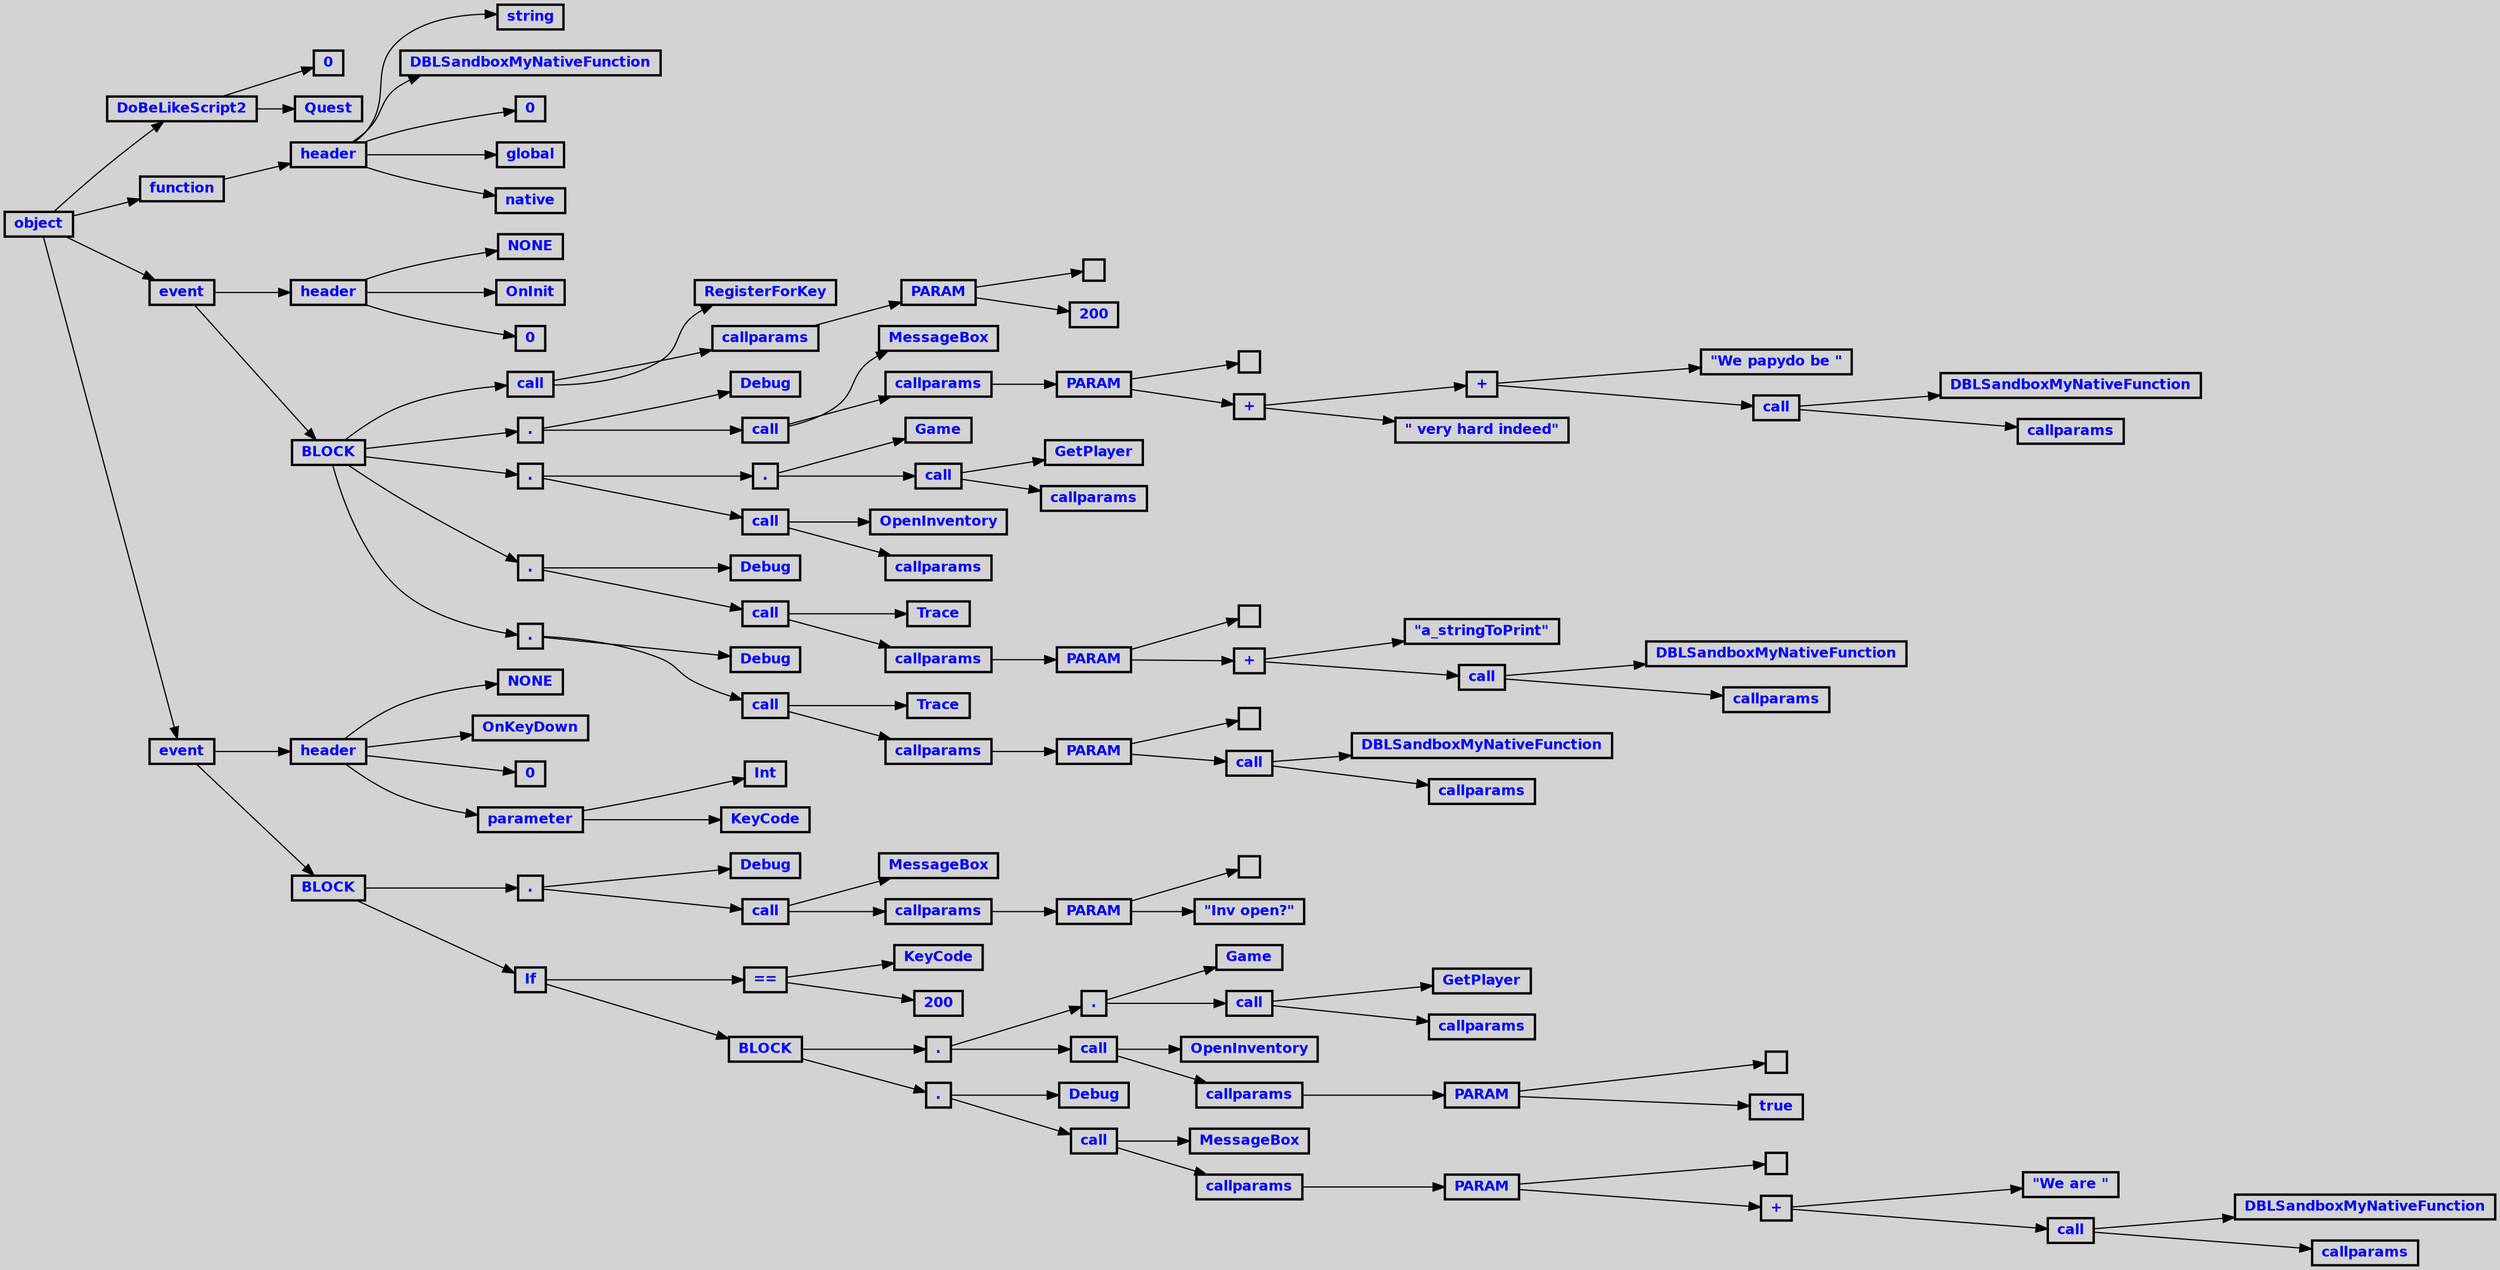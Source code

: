 digraph {
 ordering=out;
 ranksep=.4
 rankdir=LR
 bgcolor="lightgrey";
 node [shape=box, fixedsize=false, fontsize=12, fontname="Helvetica-bold", fontcolor="blue"
       width=.25, height=.25, color="black", style="bold"]
 n0 [label="object"];
 n1 [label="DoBeLikeScript2"];
 n1 [label="DoBeLikeScript2"];
 n2 [label="0"];
 n3 [label="Quest"];
 n4 [label="function"];
 n4 [label="function"];
 n5 [label="header"];
 n5 [label="header"];
 n6 [label="string"];
 n7 [label="DBLSandboxMyNativeFunction"];
 n8 [label="0"];
 n9 [label="global"];
 n10 [label="native"];
 n11 [label="event"];
 n11 [label="event"];
 n12 [label="header"];
 n12 [label="header"];
 n13 [label="NONE"];
 n14 [label="OnInit"];
 n15 [label="0"];
 n16 [label="BLOCK"];
 n16 [label="BLOCK"];
 n17 [label="call"];
 n17 [label="call"];
 n18 [label="RegisterForKey"];
 n19 [label="callparams"];
 n19 [label="callparams"];
 n20 [label="PARAM"];
 n20 [label="PARAM"];
 n21 [label=""];
 n22 [label="200"];
 n23 [label="."];
 n23 [label="."];
 n24 [label="Debug"];
 n25 [label="call"];
 n25 [label="call"];
 n26 [label="MessageBox"];
 n27 [label="callparams"];
 n27 [label="callparams"];
 n28 [label="PARAM"];
 n28 [label="PARAM"];
 n29 [label=""];
 n30 [label="+"];
 n30 [label="+"];
 n31 [label="+"];
 n31 [label="+"];
 n32 [label="\"We papydo be \""];
 n33 [label="call"];
 n33 [label="call"];
 n34 [label="DBLSandboxMyNativeFunction"];
 n35 [label="callparams"];
 n36 [label="\" very hard indeed\""];
 n37 [label="."];
 n37 [label="."];
 n38 [label="."];
 n38 [label="."];
 n39 [label="Game"];
 n40 [label="call"];
 n40 [label="call"];
 n41 [label="GetPlayer"];
 n42 [label="callparams"];
 n43 [label="call"];
 n43 [label="call"];
 n44 [label="OpenInventory"];
 n45 [label="callparams"];
 n46 [label="."];
 n46 [label="."];
 n47 [label="Debug"];
 n48 [label="call"];
 n48 [label="call"];
 n49 [label="Trace"];
 n50 [label="callparams"];
 n50 [label="callparams"];
 n51 [label="PARAM"];
 n51 [label="PARAM"];
 n52 [label=""];
 n53 [label="+"];
 n53 [label="+"];
 n54 [label="\"a_stringToPrint\""];
 n55 [label="call"];
 n55 [label="call"];
 n56 [label="DBLSandboxMyNativeFunction"];
 n57 [label="callparams"];
 n58 [label="."];
 n58 [label="."];
 n59 [label="Debug"];
 n60 [label="call"];
 n60 [label="call"];
 n61 [label="Trace"];
 n62 [label="callparams"];
 n62 [label="callparams"];
 n63 [label="PARAM"];
 n63 [label="PARAM"];
 n64 [label=""];
 n65 [label="call"];
 n65 [label="call"];
 n66 [label="DBLSandboxMyNativeFunction"];
 n67 [label="callparams"];
 n68 [label="event"];
 n68 [label="event"];
 n69 [label="header"];
 n69 [label="header"];
 n70 [label="NONE"];
 n71 [label="OnKeyDown"];
 n72 [label="0"];
 n73 [label="parameter"];
 n73 [label="parameter"];
 n74 [label="Int"];
 n75 [label="KeyCode"];
 n76 [label="BLOCK"];
 n76 [label="BLOCK"];
 n77 [label="."];
 n77 [label="."];
 n78 [label="Debug"];
 n79 [label="call"];
 n79 [label="call"];
 n80 [label="MessageBox"];
 n81 [label="callparams"];
 n81 [label="callparams"];
 n82 [label="PARAM"];
 n82 [label="PARAM"];
 n83 [label=""];
 n84 [label="\"Inv open?\""];
 n85 [label="If"];
 n85 [label="If"];
 n86 [label="=="];
 n86 [label="=="];
 n87 [label="KeyCode"];
 n88 [label="200"];
 n89 [label="BLOCK"];
 n89 [label="BLOCK"];
 n90 [label="."];
 n90 [label="."];
 n91 [label="."];
 n91 [label="."];
 n92 [label="Game"];
 n93 [label="call"];
 n93 [label="call"];
 n94 [label="GetPlayer"];
 n95 [label="callparams"];
 n96 [label="call"];
 n96 [label="call"];
 n97 [label="OpenInventory"];
 n98 [label="callparams"];
 n98 [label="callparams"];
 n99 [label="PARAM"];
 n99 [label="PARAM"];
 n100 [label=""];
 n101 [label="true"];
 n102 [label="."];
 n102 [label="."];
 n103 [label="Debug"];
 n104 [label="call"];
 n104 [label="call"];
 n105 [label="MessageBox"];
 n106 [label="callparams"];
 n106 [label="callparams"];
 n107 [label="PARAM"];
 n107 [label="PARAM"];
 n108 [label=""];
 n109 [label="+"];
 n109 [label="+"];
 n110 [label="\"We are \""];
 n111 [label="call"];
 n111 [label="call"];
 n112 [label="DBLSandboxMyNativeFunction"];
 n113 [label="callparams"];

 n0 -> n1 // "object" -> "DoBeLikeScript2"
 n1 -> n2 // "DoBeLikeScript2" -> "0"
 n1 -> n3 // "DoBeLikeScript2" -> "Quest"
 n0 -> n4 // "object" -> "function"
 n4 -> n5 // "function" -> "header"
 n5 -> n6 // "header" -> "string"
 n5 -> n7 // "header" -> "DBLSandboxMyNativeFunction"
 n5 -> n8 // "header" -> "0"
 n5 -> n9 // "header" -> "global"
 n5 -> n10 // "header" -> "native"
 n0 -> n11 // "object" -> "event"
 n11 -> n12 // "event" -> "header"
 n12 -> n13 // "header" -> "NONE"
 n12 -> n14 // "header" -> "OnInit"
 n12 -> n15 // "header" -> "0"
 n11 -> n16 // "event" -> "BLOCK"
 n16 -> n17 // "BLOCK" -> "call"
 n17 -> n18 // "call" -> "RegisterForKey"
 n17 -> n19 // "call" -> "callparams"
 n19 -> n20 // "callparams" -> "PARAM"
 n20 -> n21 // "PARAM" -> ""
 n20 -> n22 // "PARAM" -> "200"
 n16 -> n23 // "BLOCK" -> "."
 n23 -> n24 // "." -> "Debug"
 n23 -> n25 // "." -> "call"
 n25 -> n26 // "call" -> "MessageBox"
 n25 -> n27 // "call" -> "callparams"
 n27 -> n28 // "callparams" -> "PARAM"
 n28 -> n29 // "PARAM" -> ""
 n28 -> n30 // "PARAM" -> "+"
 n30 -> n31 // "+" -> "+"
 n31 -> n32 // "+" -> ""We papydo be ""
 n31 -> n33 // "+" -> "call"
 n33 -> n34 // "call" -> "DBLSandboxMyNativeFunction"
 n33 -> n35 // "call" -> "callparams"
 n30 -> n36 // "+" -> "" very hard indeed""
 n16 -> n37 // "BLOCK" -> "."
 n37 -> n38 // "." -> "."
 n38 -> n39 // "." -> "Game"
 n38 -> n40 // "." -> "call"
 n40 -> n41 // "call" -> "GetPlayer"
 n40 -> n42 // "call" -> "callparams"
 n37 -> n43 // "." -> "call"
 n43 -> n44 // "call" -> "OpenInventory"
 n43 -> n45 // "call" -> "callparams"
 n16 -> n46 // "BLOCK" -> "."
 n46 -> n47 // "." -> "Debug"
 n46 -> n48 // "." -> "call"
 n48 -> n49 // "call" -> "Trace"
 n48 -> n50 // "call" -> "callparams"
 n50 -> n51 // "callparams" -> "PARAM"
 n51 -> n52 // "PARAM" -> ""
 n51 -> n53 // "PARAM" -> "+"
 n53 -> n54 // "+" -> ""a_stringToPrint""
 n53 -> n55 // "+" -> "call"
 n55 -> n56 // "call" -> "DBLSandboxMyNativeFunction"
 n55 -> n57 // "call" -> "callparams"
 n16 -> n58 // "BLOCK" -> "."
 n58 -> n59 // "." -> "Debug"
 n58 -> n60 // "." -> "call"
 n60 -> n61 // "call" -> "Trace"
 n60 -> n62 // "call" -> "callparams"
 n62 -> n63 // "callparams" -> "PARAM"
 n63 -> n64 // "PARAM" -> ""
 n63 -> n65 // "PARAM" -> "call"
 n65 -> n66 // "call" -> "DBLSandboxMyNativeFunction"
 n65 -> n67 // "call" -> "callparams"
 n0 -> n68 // "object" -> "event"
 n68 -> n69 // "event" -> "header"
 n69 -> n70 // "header" -> "NONE"
 n69 -> n71 // "header" -> "OnKeyDown"
 n69 -> n72 // "header" -> "0"
 n69 -> n73 // "header" -> "parameter"
 n73 -> n74 // "parameter" -> "Int"
 n73 -> n75 // "parameter" -> "KeyCode"
 n68 -> n76 // "event" -> "BLOCK"
 n76 -> n77 // "BLOCK" -> "."
 n77 -> n78 // "." -> "Debug"
 n77 -> n79 // "." -> "call"
 n79 -> n80 // "call" -> "MessageBox"
 n79 -> n81 // "call" -> "callparams"
 n81 -> n82 // "callparams" -> "PARAM"
 n82 -> n83 // "PARAM" -> ""
 n82 -> n84 // "PARAM" -> ""Inv open?""
 n76 -> n85 // "BLOCK" -> "If"
 n85 -> n86 // "If" -> "=="
 n86 -> n87 // "==" -> "KeyCode"
 n86 -> n88 // "==" -> "200"
 n85 -> n89 // "If" -> "BLOCK"
 n89 -> n90 // "BLOCK" -> "."
 n90 -> n91 // "." -> "."
 n91 -> n92 // "." -> "Game"
 n91 -> n93 // "." -> "call"
 n93 -> n94 // "call" -> "GetPlayer"
 n93 -> n95 // "call" -> "callparams"
 n90 -> n96 // "." -> "call"
 n96 -> n97 // "call" -> "OpenInventory"
 n96 -> n98 // "call" -> "callparams"
 n98 -> n99 // "callparams" -> "PARAM"
 n99 -> n100 // "PARAM" -> ""
 n99 -> n101 // "PARAM" -> "true"
 n89 -> n102 // "BLOCK" -> "."
 n102 -> n103 // "." -> "Debug"
 n102 -> n104 // "." -> "call"
 n104 -> n105 // "call" -> "MessageBox"
 n104 -> n106 // "call" -> "callparams"
 n106 -> n107 // "callparams" -> "PARAM"
 n107 -> n108 // "PARAM" -> ""
 n107 -> n109 // "PARAM" -> "+"
 n109 -> n110 // "+" -> ""We are ""
 n109 -> n111 // "+" -> "call"
 n111 -> n112 // "call" -> "DBLSandboxMyNativeFunction"
 n111 -> n113 // "call" -> "callparams"

}
